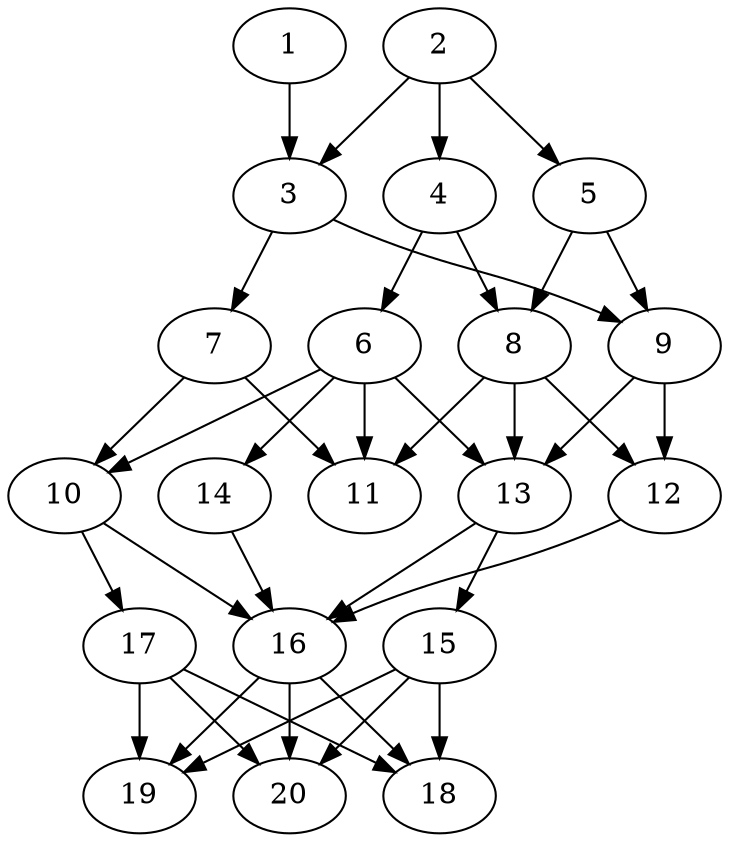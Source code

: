 // DAG automatically generated by daggen at Tue Jul 23 14:27:02 2019
// ./daggen --dot -n 20 --ccr 0.5 --fat 0.5 --regular 0.5 --density 0.7 --mindata 5242880 --maxdata 52428800 
digraph G {
  1 [size="88967168", alpha="0.18", expect_size="44483584"] 
  1 -> 3 [size ="44483584"]
  2 [size="18823168", alpha="0.14", expect_size="9411584"] 
  2 -> 3 [size ="9411584"]
  2 -> 4 [size ="9411584"]
  2 -> 5 [size ="9411584"]
  3 [size="100896768", alpha="0.03", expect_size="50448384"] 
  3 -> 7 [size ="50448384"]
  3 -> 9 [size ="50448384"]
  4 [size="48857088", alpha="0.13", expect_size="24428544"] 
  4 -> 6 [size ="24428544"]
  4 -> 8 [size ="24428544"]
  5 [size="91521024", alpha="0.05", expect_size="45760512"] 
  5 -> 8 [size ="45760512"]
  5 -> 9 [size ="45760512"]
  6 [size="19527680", alpha="0.10", expect_size="9763840"] 
  6 -> 10 [size ="9763840"]
  6 -> 11 [size ="9763840"]
  6 -> 13 [size ="9763840"]
  6 -> 14 [size ="9763840"]
  7 [size="100032512", alpha="0.01", expect_size="50016256"] 
  7 -> 10 [size ="50016256"]
  7 -> 11 [size ="50016256"]
  8 [size="19216384", alpha="0.10", expect_size="9608192"] 
  8 -> 11 [size ="9608192"]
  8 -> 12 [size ="9608192"]
  8 -> 13 [size ="9608192"]
  9 [size="80062464", alpha="0.16", expect_size="40031232"] 
  9 -> 12 [size ="40031232"]
  9 -> 13 [size ="40031232"]
  10 [size="47968256", alpha="0.04", expect_size="23984128"] 
  10 -> 16 [size ="23984128"]
  10 -> 17 [size ="23984128"]
  11 [size="40488960", alpha="0.19", expect_size="20244480"] 
  12 [size="30115840", alpha="0.06", expect_size="15057920"] 
  12 -> 16 [size ="15057920"]
  13 [size="97103872", alpha="0.06", expect_size="48551936"] 
  13 -> 15 [size ="48551936"]
  13 -> 16 [size ="48551936"]
  14 [size="15116288", alpha="0.17", expect_size="7558144"] 
  14 -> 16 [size ="7558144"]
  15 [size="77514752", alpha="0.00", expect_size="38757376"] 
  15 -> 18 [size ="38757376"]
  15 -> 19 [size ="38757376"]
  15 -> 20 [size ="38757376"]
  16 [size="102967296", alpha="0.13", expect_size="51483648"] 
  16 -> 18 [size ="51483648"]
  16 -> 19 [size ="51483648"]
  16 -> 20 [size ="51483648"]
  17 [size="54456320", alpha="0.19", expect_size="27228160"] 
  17 -> 18 [size ="27228160"]
  17 -> 19 [size ="27228160"]
  17 -> 20 [size ="27228160"]
  18 [size="60901376", alpha="0.03", expect_size="30450688"] 
  19 [size="14772224", alpha="0.09", expect_size="7386112"] 
  20 [size="91121664", alpha="0.14", expect_size="45560832"] 
}
